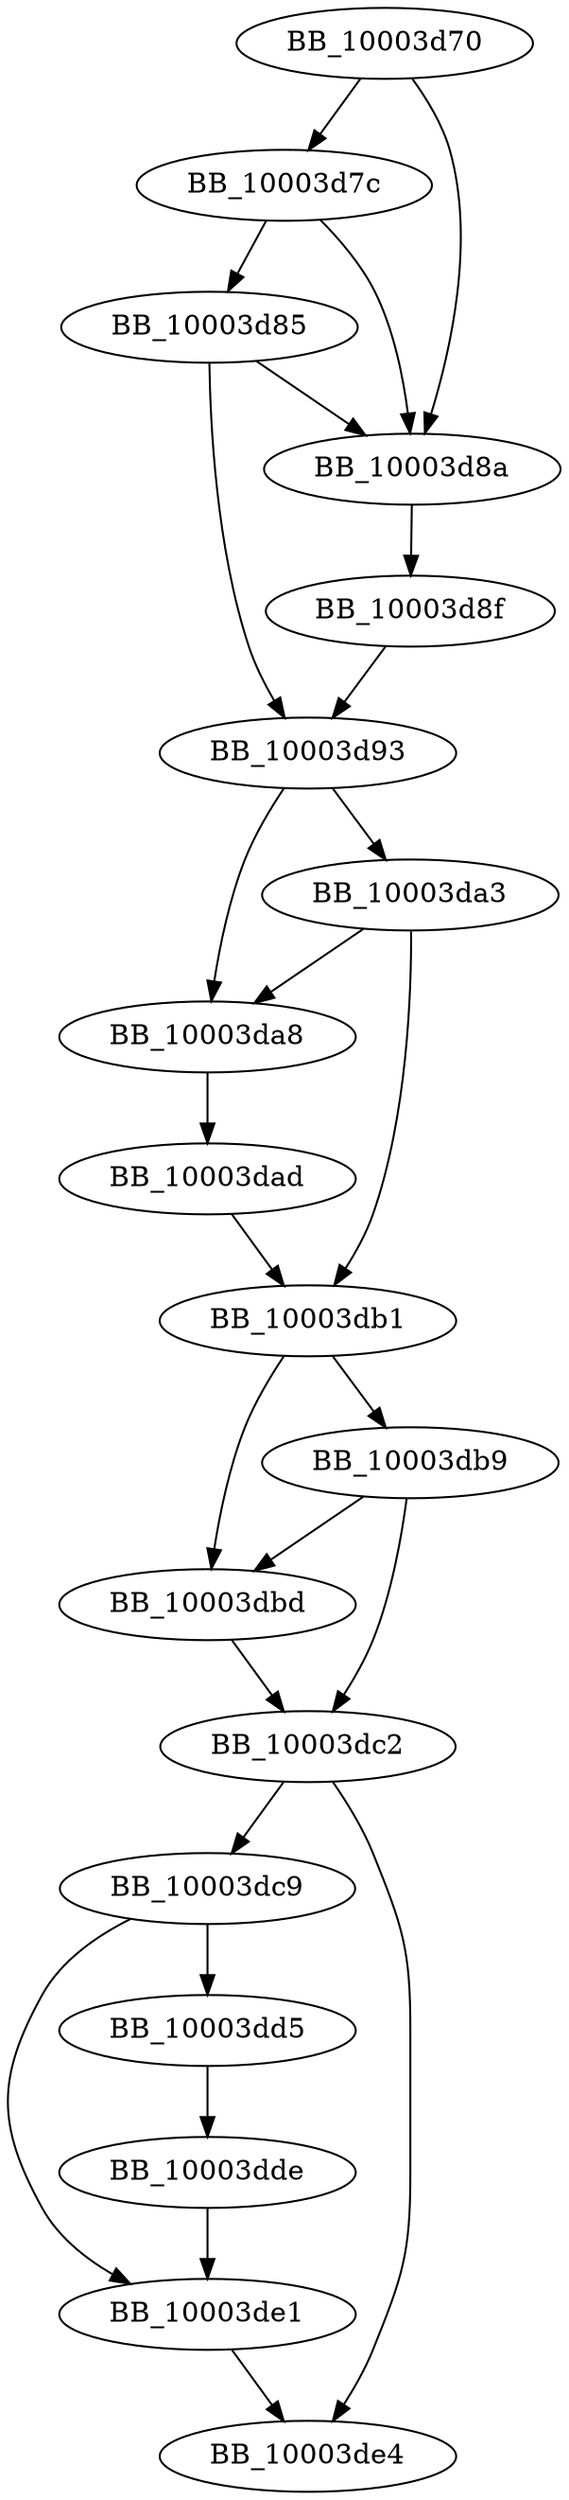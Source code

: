 DiGraph sub_10003D70{
BB_10003d70->BB_10003d7c
BB_10003d70->BB_10003d8a
BB_10003d7c->BB_10003d85
BB_10003d7c->BB_10003d8a
BB_10003d85->BB_10003d8a
BB_10003d85->BB_10003d93
BB_10003d8a->BB_10003d8f
BB_10003d8f->BB_10003d93
BB_10003d93->BB_10003da3
BB_10003d93->BB_10003da8
BB_10003da3->BB_10003da8
BB_10003da3->BB_10003db1
BB_10003da8->BB_10003dad
BB_10003dad->BB_10003db1
BB_10003db1->BB_10003db9
BB_10003db1->BB_10003dbd
BB_10003db9->BB_10003dbd
BB_10003db9->BB_10003dc2
BB_10003dbd->BB_10003dc2
BB_10003dc2->BB_10003dc9
BB_10003dc2->BB_10003de4
BB_10003dc9->BB_10003dd5
BB_10003dc9->BB_10003de1
BB_10003dd5->BB_10003dde
BB_10003dde->BB_10003de1
BB_10003de1->BB_10003de4
}
